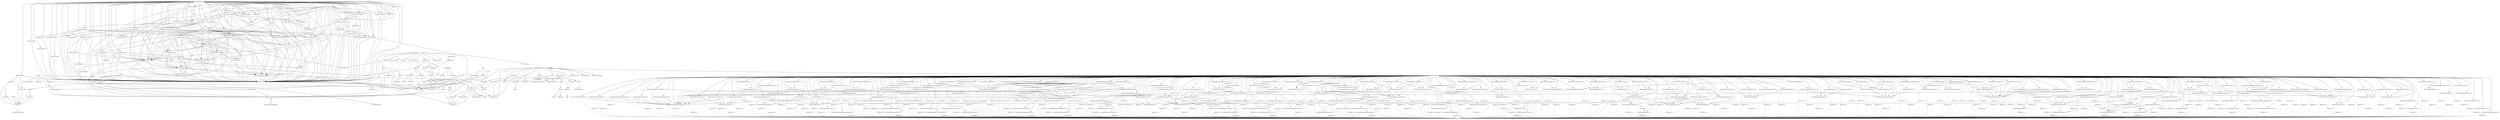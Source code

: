 digraph depends {
    node [shape=plaintext]
"bc" -> "libreadline8"
"busybox" -> "busybox-udhcpc" [style=dotted]
"busybox-syslog" -> "busybox"
"ca-certificates" -> "openssl"
"ca-certificates" -> "openssl-bin"
"dbus-1" -> "dbus-common"
"dbus-1" -> "dbus-tools"
"dbus-1" -> "initscripts-functions" [label="initd-functions"] [style=dashed]
"dbus-1" -> "libdbus-1-3"
"dbus-1" -> "libexpat1"
"dbus-1" -> "libx11-6"
"dbus-common" -> "base-files"
"dbus-common" -> "base-passwd"
"dbus-common" -> "shadow"
"dbus-tools" -> "libdbus-1-3"
"eudev" -> "kmod"
"eudev" -> "libblkid1"
"eudev" -> "libkmod2"
"init-ifupdown" -> "netbase"
"initscripts" -> "initscripts-functions" [label="initd-functions"] [style=dashed]
"initscripts" -> "initscripts-functions" [style=dotted]
"initscripts" -> "init-system-helpers-service"
"kernel-module-adv7511-6.13.1" -> "kernel-6.13.1" [label="kernel-6.13.1"] [style=dashed]
"kernel-module-adv7511-6.13.1" -> "kernel-module-cec-6.13.1"
"kernel-module-adxl34x-6.13.1" -> "kernel-6.13.1" [label="kernel-6.13.1"] [style=dashed]
"kernel-module-adxl34x-i2c-6.13.1" -> "kernel-6.13.1" [label="kernel-6.13.1"] [style=dashed]
"kernel-module-adxl34x-i2c-6.13.1" -> "kernel-module-adxl34x-6.13.1"
"kernel-module-adxl34x-spi-6.13.1" -> "kernel-6.13.1" [label="kernel-6.13.1"] [style=dashed]
"kernel-module-adxl34x-spi-6.13.1" -> "kernel-module-adxl34x-6.13.1"
"kernel-module-aes-arm-6.13.1" -> "kernel-6.13.1" [label="kernel-6.13.1"] [style=dashed]
"kernel-module-aes-arm-6.13.1" -> "kernel-module-aes-generic-6.13.1"
"kernel-module-aes-arm-6.13.1" -> "kernel-module-libaes-6.13.1"
"kernel-module-aes-arm-bs-6.13.1" -> "kernel-6.13.1" [label="kernel-6.13.1"] [style=dashed]
"kernel-module-aes-arm-bs-6.13.1" -> "kernel-module-aes-arm-6.13.1"
"kernel-module-aes-arm-bs-6.13.1" -> "kernel-module-crypto-simd-6.13.1"
"kernel-module-aes-arm-bs-6.13.1" -> "kernel-module-libaes-6.13.1"
"kernel-module-aes-arm-ce-6.13.1" -> "kernel-6.13.1" [label="kernel-6.13.1"] [style=dashed]
"kernel-module-aes-arm-ce-6.13.1" -> "kernel-module-crypto-simd-6.13.1"
"kernel-module-aes-arm-ce-6.13.1" -> "kernel-module-libaes-6.13.1"
"kernel-module-aes-generic-6.13.1" -> "kernel-6.13.1" [label="kernel-6.13.1"] [style=dashed]
"kernel-module-aes-generic-6.13.1" -> "kernel-module-libaes-6.13.1"
"kernel-module-af-alg-6.13.1" -> "kernel-6.13.1" [label="kernel-6.13.1"] [style=dashed]
"kernel-module-ah6-6.13.1" -> "kernel-6.13.1" [label="kernel-6.13.1"] [style=dashed]
"kernel-module-ah6-6.13.1" -> "kernel-module-xfrm-algo-6.13.1"
"kernel-module-algif-aead-6.13.1" -> "kernel-6.13.1" [label="kernel-6.13.1"] [style=dashed]
"kernel-module-algif-aead-6.13.1" -> "kernel-module-af-alg-6.13.1"
"kernel-module-algif-aead-6.13.1" -> "kernel-module-crypto-null-6.13.1"
"kernel-module-algif-hash-6.13.1" -> "kernel-6.13.1" [label="kernel-6.13.1"] [style=dashed]
"kernel-module-algif-hash-6.13.1" -> "kernel-module-af-alg-6.13.1"
"kernel-module-algif-rng-6.13.1" -> "kernel-6.13.1" [label="kernel-6.13.1"] [style=dashed]
"kernel-module-algif-rng-6.13.1" -> "kernel-module-af-alg-6.13.1"
"kernel-module-algif-skcipher-6.13.1" -> "kernel-6.13.1" [label="kernel-6.13.1"] [style=dashed]
"kernel-module-algif-skcipher-6.13.1" -> "kernel-module-af-alg-6.13.1"
"kernel-module-amlogic-gxl-crypto-6.13.1" -> "kernel-6.13.1" [label="kernel-6.13.1"] [style=dashed]
"kernel-module-amlogic-gxl-crypto-6.13.1" -> "kernel-module-crypto-engine-6.13.1"
"kernel-module-atmel-mxt-ts-6.13.1" -> "kernel-6.13.1" [label="kernel-6.13.1"] [style=dashed]
"kernel-module-authenc-6.13.1" -> "kernel-6.13.1" [label="kernel-6.13.1"] [style=dashed]
"kernel-module-authenc-6.13.1" -> "kernel-module-crypto-null-6.13.1"
"kernel-module-authencesn-6.13.1" -> "kernel-6.13.1" [label="kernel-6.13.1"] [style=dashed]
"kernel-module-authencesn-6.13.1" -> "kernel-module-authenc-6.13.1"
"kernel-module-authencesn-6.13.1" -> "kernel-module-crypto-null-6.13.1"
"kernel-module-b53-common-6.13.1" -> "kernel-6.13.1" [label="kernel-6.13.1"] [style=dashed]
"kernel-module-b53-common-6.13.1" -> "kernel-module-dsa-core-6.13.1"
"kernel-module-b53-mdio-6.13.1" -> "kernel-6.13.1" [label="kernel-6.13.1"] [style=dashed]
"kernel-module-b53-mdio-6.13.1" -> "kernel-module-b53-common-6.13.1"
"kernel-module-b53-mdio-6.13.1" -> "kernel-module-dsa-core-6.13.1"
"kernel-module-b53-mmap-6.13.1" -> "kernel-6.13.1" [label="kernel-6.13.1"] [style=dashed]
"kernel-module-b53-mmap-6.13.1" -> "kernel-module-b53-common-6.13.1"
"kernel-module-b53-mmap-6.13.1" -> "kernel-module-dsa-core-6.13.1"
"kernel-module-b53-serdes-6.13.1" -> "kernel-6.13.1" [label="kernel-6.13.1"] [style=dashed]
"kernel-module-b53-spi-6.13.1" -> "kernel-6.13.1" [label="kernel-6.13.1"] [style=dashed]
"kernel-module-b53-spi-6.13.1" -> "kernel-module-b53-common-6.13.1"
"kernel-module-b53-spi-6.13.1" -> "kernel-module-dsa-core-6.13.1"
"kernel-module-b53-srab-6.13.1" -> "kernel-6.13.1" [label="kernel-6.13.1"] [style=dashed]
"kernel-module-b53-srab-6.13.1" -> "kernel-module-b53-common-6.13.1"
"kernel-module-b53-srab-6.13.1" -> "kernel-module-b53-serdes-6.13.1"
"kernel-module-b53-srab-6.13.1" -> "kernel-module-dsa-core-6.13.1"
"kernel-module-bcm7xxx-6.13.1" -> "kernel-6.13.1" [label="kernel-6.13.1"] [style=dashed]
"kernel-module-bcm-sf2-6.13.1" -> "kernel-6.13.1" [label="kernel-6.13.1"] [style=dashed]
"kernel-module-bcm-sf2-6.13.1" -> "kernel-module-b53-common-6.13.1"
"kernel-module-bcm-sf2-6.13.1" -> "kernel-module-dsa-core-6.13.1"
"kernel-module-bluetooth-6.13.1" -> "kernel-6.13.1" [label="kernel-6.13.1"] [style=dashed]
"kernel-module-bluetooth-6.13.1" -> "kernel-module-ecdh-generic-6.13.1"
"kernel-module-bluetooth-6.13.1" -> "kernel-module-libaes-6.13.1"
"kernel-module-bq27xxx-battery-6.13.1" -> "kernel-6.13.1" [label="kernel-6.13.1"] [style=dashed]
"kernel-module-bq27xxx-battery-i2c-6.13.1" -> "kernel-6.13.1" [label="kernel-6.13.1"] [style=dashed]
"kernel-module-bq27xxx-battery-i2c-6.13.1" -> "kernel-module-bq27xxx-battery-6.13.1"
"kernel-module-brcmfmac-6.13.1" -> "kernel-6.13.1" [label="kernel-6.13.1"] [style=dashed]
"kernel-module-brcmfmac-6.13.1" -> "kernel-module-brcmutil-6.13.1"
"kernel-module-brcmfmac-6.13.1" -> "kernel-module-cfg80211-6.13.1"
"kernel-module-brcmfmac-bca-6.13.1" -> "kernel-6.13.1" [label="kernel-6.13.1"] [style=dashed]
"kernel-module-brcmfmac-bca-6.13.1" -> "kernel-module-brcmfmac-6.13.1"
"kernel-module-brcmfmac-cyw-6.13.1" -> "kernel-6.13.1" [label="kernel-6.13.1"] [style=dashed]
"kernel-module-brcmfmac-cyw-6.13.1" -> "kernel-module-brcmfmac-6.13.1"
"kernel-module-brcmfmac-wcc-6.13.1" -> "kernel-6.13.1" [label="kernel-6.13.1"] [style=dashed]
"kernel-module-brcmfmac-wcc-6.13.1" -> "kernel-module-brcmfmac-6.13.1"
"kernel-module-brcmutil-6.13.1" -> "kernel-6.13.1" [label="kernel-6.13.1"] [style=dashed]
"kernel-module-btbcm-6.13.1" -> "kernel-6.13.1" [label="kernel-6.13.1"] [style=dashed]
"kernel-module-btbcm-6.13.1" -> "kernel-module-bluetooth-6.13.1"
"kernel-module-btmrvl-6.13.1" -> "kernel-6.13.1" [label="kernel-6.13.1"] [style=dashed]
"kernel-module-btmrvl-6.13.1" -> "kernel-module-bluetooth-6.13.1"
"kernel-module-btmrvl-sdio-6.13.1" -> "kernel-6.13.1" [label="kernel-6.13.1"] [style=dashed]
"kernel-module-btmrvl-sdio-6.13.1" -> "kernel-module-bluetooth-6.13.1"
"kernel-module-btmrvl-sdio-6.13.1" -> "kernel-module-btmrvl-6.13.1"
"kernel-module-capsule-loader-6.13.1" -> "kernel-6.13.1" [label="kernel-6.13.1"] [style=dashed]
"kernel-module-cbc-6.13.1" -> "kernel-6.13.1" [label="kernel-6.13.1"] [style=dashed]
"kernel-module-c-can-6.13.1" -> "kernel-6.13.1" [label="kernel-6.13.1"] [style=dashed]
"kernel-module-c-can-platform-6.13.1" -> "kernel-6.13.1" [label="kernel-6.13.1"] [style=dashed]
"kernel-module-c-can-platform-6.13.1" -> "kernel-module-c-can-6.13.1"
"kernel-module-ccm-6.13.1" -> "kernel-6.13.1" [label="kernel-6.13.1"] [style=dashed]
"kernel-module-cec-6.13.1" -> "kernel-6.13.1" [label="kernel-6.13.1"] [style=dashed]
"kernel-module-cfg80211-6.13.1" -> "kernel-6.13.1" [label="kernel-6.13.1"] [style=dashed]
"kernel-module-chacha-neon-6.13.1" -> "kernel-6.13.1" [label="kernel-6.13.1"] [style=dashed]
"kernel-module-cm36651-6.13.1" -> "kernel-6.13.1" [label="kernel-6.13.1"] [style=dashed]
"kernel-module-cmac-6.13.1" -> "kernel-6.13.1" [label="kernel-6.13.1"] [style=dashed]
"kernel-module-counter-6.13.1" -> "kernel-6.13.1" [label="kernel-6.13.1"] [style=dashed]
"kernel-module-cppi41-6.13.1" -> "kernel-6.13.1" [label="kernel-6.13.1"] [style=dashed]
"kernel-module-cpufreq-conservative-6.13.1" -> "kernel-6.13.1" [label="kernel-6.13.1"] [style=dashed]
"kernel-module-cpufreq-powersave-6.13.1" -> "kernel-6.13.1" [label="kernel-6.13.1"] [style=dashed]
"kernel-module-cpufreq-userspace-6.13.1" -> "kernel-6.13.1" [label="kernel-6.13.1"] [style=dashed]
"kernel-module-crc32-arm-ce-6.13.1" -> "kernel-6.13.1" [label="kernel-6.13.1"] [style=dashed]
"kernel-module-crc4-6.13.1" -> "kernel-6.13.1" [label="kernel-6.13.1"] [style=dashed]
"kernel-module-crc-ccitt-6.13.1" -> "kernel-6.13.1" [label="kernel-6.13.1"] [style=dashed]
"kernel-module-crc-itu-t-6.13.1" -> "kernel-6.13.1" [label="kernel-6.13.1"] [style=dashed]
"kernel-module-cryptd-6.13.1" -> "kernel-6.13.1" [label="kernel-6.13.1"] [style=dashed]
"kernel-module-crypto-engine-6.13.1" -> "kernel-6.13.1" [label="kernel-6.13.1"] [style=dashed]
"kernel-module-crypto-null-6.13.1" -> "kernel-6.13.1" [label="kernel-6.13.1"] [style=dashed]
"kernel-module-crypto-simd-6.13.1" -> "kernel-6.13.1" [label="kernel-6.13.1"] [style=dashed]
"kernel-module-crypto-simd-6.13.1" -> "kernel-module-cryptd-6.13.1"
"kernel-module-crypto-user-6.13.1" -> "kernel-6.13.1" [label="kernel-6.13.1"] [style=dashed]
"kernel-module-ctr-6.13.1" -> "kernel-6.13.1" [label="kernel-6.13.1"] [style=dashed]
"kernel-module-cyapatp-6.13.1" -> "kernel-6.13.1" [label="kernel-6.13.1"] [style=dashed]
"kernel-module-cyapatp-6.13.1" -> "kernel-module-crc-itu-t-6.13.1"
"kernel-module-des-generic-6.13.1" -> "kernel-6.13.1" [label="kernel-6.13.1"] [style=dashed]
"kernel-module-des-generic-6.13.1" -> "kernel-module-libdes-6.13.1"
"kernel-module-display-connector-6.13.1" -> "kernel-6.13.1" [label="kernel-6.13.1"] [style=dashed]
"kernel-module-drbg-6.13.1" -> "kernel-6.13.1" [label="kernel-6.13.1"] [style=dashed]
"kernel-module-drm-display-helper-6.13.1" -> "kernel-6.13.1" [label="kernel-6.13.1"] [style=dashed]
"kernel-module-dsa-core-6.13.1" -> "kernel-6.13.1" [label="kernel-6.13.1"] [style=dashed]
"kernel-module-ecc-6.13.1" -> "kernel-6.13.1" [label="kernel-6.13.1"] [style=dashed]
"kernel-module-ecdh-generic-6.13.1" -> "kernel-6.13.1" [label="kernel-6.13.1"] [style=dashed]
"kernel-module-ecdh-generic-6.13.1" -> "kernel-module-ecc-6.13.1"
"kernel-module-echainiv-6.13.1" -> "kernel-6.13.1" [label="kernel-6.13.1"] [style=dashed]
"kernel-module-echainiv-6.13.1" -> "kernel-module-geniv-6.13.1"
"kernel-module-edt-ft5x06-6.13.1" -> "kernel-6.13.1" [label="kernel-6.13.1"] [style=dashed]
"kernel-module-efivarfs-6.13.1" -> "kernel-6.13.1" [label="kernel-6.13.1"] [style=dashed]
"kernel-module-ehci-fsl-6.13.1" -> "kernel-6.13.1" [label="kernel-6.13.1"] [style=dashed]
"kernel-module-elants-i2c-6.13.1" -> "kernel-6.13.1" [label="kernel-6.13.1"] [style=dashed]
"kernel-module-esp6-6.13.1" -> "kernel-6.13.1" [label="kernel-6.13.1"] [style=dashed]
"kernel-module-esp6-6.13.1" -> "kernel-module-xfrm-algo-6.13.1"
"kernel-module-ff-memless-6.13.1" -> "kernel-6.13.1" [label="kernel-6.13.1"] [style=dashed]
"kernel-module-flexcan-6.13.1" -> "kernel-6.13.1" [label="kernel-6.13.1"] [style=dashed]
"kernel-module-fsi-core-6.13.1" -> "kernel-6.13.1" [label="kernel-6.13.1"] [style=dashed]
"kernel-module-fsi-core-6.13.1" -> "kernel-module-crc4-6.13.1"
"kernel-module-fsi-master-aspeed-6.13.1" -> "kernel-6.13.1" [label="kernel-6.13.1"] [style=dashed]
"kernel-module-fsi-master-aspeed-6.13.1" -> "kernel-module-fsi-core-6.13.1"
"kernel-module-fsi-master-gpio-6.13.1" -> "kernel-6.13.1" [label="kernel-6.13.1"] [style=dashed]
"kernel-module-fsi-master-gpio-6.13.1" -> "kernel-module-crc4-6.13.1"
"kernel-module-fsi-master-gpio-6.13.1" -> "kernel-module-fsi-core-6.13.1"
"kernel-module-fsi-master-hub-6.13.1" -> "kernel-6.13.1" [label="kernel-6.13.1"] [style=dashed]
"kernel-module-fsi-master-hub-6.13.1" -> "kernel-module-fsi-core-6.13.1"
"kernel-module-fsi-occ-6.13.1" -> "kernel-6.13.1" [label="kernel-6.13.1"] [style=dashed]
"kernel-module-fsi-occ-6.13.1" -> "kernel-module-fsi-sbefifo-6.13.1"
"kernel-module-fsi-sbefifo-6.13.1" -> "kernel-6.13.1" [label="kernel-6.13.1"] [style=dashed]
"kernel-module-fsi-sbefifo-6.13.1" -> "kernel-module-fsi-core-6.13.1"
"kernel-module-fsi-scom-6.13.1" -> "kernel-6.13.1" [label="kernel-6.13.1"] [style=dashed]
"kernel-module-fsi-scom-6.13.1" -> "kernel-module-fsi-core-6.13.1"
"kernel-module-fsl-mph-dr-of-6.13.1" -> "kernel-6.13.1" [label="kernel-6.13.1"] [style=dashed]
"kernel-module-gcm-6.13.1" -> "kernel-6.13.1" [label="kernel-6.13.1"] [style=dashed]
"kernel-module-gcm-6.13.1" -> "kernel-module-crypto-null-6.13.1"
"kernel-module-geniv-6.13.1" -> "kernel-6.13.1" [label="kernel-6.13.1"] [style=dashed]
"kernel-module-geniv-6.13.1" -> "kernel-module-crypto-null-6.13.1"
"kernel-module-g-ether-6.13.1" -> "kernel-6.13.1" [label="kernel-6.13.1"] [style=dashed]
"kernel-module-g-ether-6.13.1" -> "kernel-module-libcomposite-6.13.1"
"kernel-module-g-ether-6.13.1" -> "kernel-module-u-ether-6.13.1"
"kernel-module-g-ether-6.13.1" -> "kernel-module-usb-f-rndis-6.13.1"
"kernel-module-gf128mul-6.13.1" -> "kernel-6.13.1" [label="kernel-6.13.1"] [style=dashed]
"kernel-module-ghash-arm-ce-6.13.1" -> "kernel-6.13.1" [label="kernel-6.13.1"] [style=dashed]
"kernel-module-ghash-arm-ce-6.13.1" -> "kernel-module-cryptd-6.13.1"
"kernel-module-ghash-arm-ce-6.13.1" -> "kernel-module-gf128mul-6.13.1"
"kernel-module-ghash-arm-ce-6.13.1" -> "kernel-module-libaes-6.13.1"
"kernel-module-ghash-generic-6.13.1" -> "kernel-6.13.1" [label="kernel-6.13.1"] [style=dashed]
"kernel-module-ghash-generic-6.13.1" -> "kernel-module-gf128mul-6.13.1"
"kernel-module-governor-passive-6.13.1" -> "kernel-6.13.1" [label="kernel-6.13.1"] [style=dashed]
"kernel-module-gpio-charger-6.13.1" -> "kernel-6.13.1" [label="kernel-6.13.1"] [style=dashed]
"kernel-module-gpio-decoder-6.13.1" -> "kernel-6.13.1" [label="kernel-6.13.1"] [style=dashed]
"kernel-module-hci-6.13.1" -> "kernel-6.13.1" [label="kernel-6.13.1"] [style=dashed]
"kernel-module-hci-6.13.1" -> "kernel-module-nfc-6.13.1"
"kernel-module-hci-uart-6.13.1" -> "kernel-6.13.1" [label="kernel-6.13.1"] [style=dashed]
"kernel-module-hci-uart-6.13.1" -> "kernel-module-bluetooth-6.13.1"
"kernel-module-hci-uart-6.13.1" -> "kernel-module-btbcm-6.13.1"
"kernel-module-hmac-6.13.1" -> "kernel-6.13.1" [label="kernel-6.13.1"] [style=dashed]
"kernel-module-i2c-algo-bit-6.13.1" -> "kernel-6.13.1" [label="kernel-6.13.1"] [style=dashed]
"kernel-module-i2c-arb-gpio-challenge-6.13.1" -> "kernel-6.13.1" [label="kernel-6.13.1"] [style=dashed]
"kernel-module-i2c-emev2-6.13.1" -> "kernel-6.13.1" [label="kernel-6.13.1"] [style=dashed]
"kernel-module-i2c-gpio-6.13.1" -> "kernel-6.13.1" [label="kernel-6.13.1"] [style=dashed]
"kernel-module-i2c-gpio-6.13.1" -> "kernel-module-i2c-algo-bit-6.13.1"
"kernel-module-ina2xx-6.13.1" -> "kernel-6.13.1" [label="kernel-6.13.1"] [style=dashed]
"kernel-module-industrialio-buffer-cb-6.13.1" -> "kernel-6.13.1" [label="kernel-6.13.1"] [style=dashed]
"kernel-module-industrialio-hw-consumer-6.13.1" -> "kernel-6.13.1" [label="kernel-6.13.1"] [style=dashed]
"kernel-module-ip6-tunnel-6.13.1" -> "kernel-6.13.1" [label="kernel-6.13.1"] [style=dashed]
"kernel-module-ip6-tunnel-6.13.1" -> "kernel-module-tunnel6-6.13.1"
"kernel-module-ipcomp6-6.13.1" -> "kernel-6.13.1" [label="kernel-6.13.1"] [style=dashed]
"kernel-module-ipcomp6-6.13.1" -> "kernel-module-xfrm6-tunnel-6.13.1"
"kernel-module-ipcomp6-6.13.1" -> "kernel-module-xfrm-ipcomp-6.13.1"
"kernel-module-jitterentropy-rng-6.13.1" -> "kernel-6.13.1" [label="kernel-6.13.1"] [style=dashed]
"kernel-module-lan78xx-6.13.1" -> "kernel-6.13.1" [label="kernel-6.13.1"] [style=dashed]
"kernel-module-lan966x-serdes-6.13.1" -> "kernel-6.13.1" [label="kernel-6.13.1"] [style=dashed]
"kernel-module-led-class-flash-6.13.1" -> "kernel-6.13.1" [label="kernel-6.13.1"] [style=dashed]
"kernel-module-leds-pca9532-6.13.1" -> "kernel-6.13.1" [label="kernel-6.13.1"] [style=dashed]
"kernel-module-libaes-6.13.1" -> "kernel-6.13.1" [label="kernel-6.13.1"] [style=dashed]
"kernel-module-libarc4-6.13.1" -> "kernel-6.13.1" [label="kernel-6.13.1"] [style=dashed]
"kernel-module-libcomposite-6.13.1" -> "kernel-6.13.1" [label="kernel-6.13.1"] [style=dashed]
"kernel-module-libdes-6.13.1" -> "kernel-6.13.1" [label="kernel-6.13.1"] [style=dashed]
"kernel-module-libsha256-6.13.1" -> "kernel-6.13.1" [label="kernel-6.13.1"] [style=dashed]
"kernel-module-lvds-codec-6.13.1" -> "kernel-6.13.1" [label="kernel-6.13.1"] [style=dashed]
"kernel-module-mac80211-6.13.1" -> "kernel-6.13.1" [label="kernel-6.13.1"] [style=dashed]
"kernel-module-mac80211-6.13.1" -> "kernel-module-cfg80211-6.13.1"
"kernel-module-mac80211-6.13.1" -> "kernel-module-libarc4-6.13.1"
"kernel-module-max17040-battery-6.13.1" -> "kernel-6.13.1" [label="kernel-6.13.1"] [style=dashed]
"kernel-module-max17042-battery-6.13.1" -> "kernel-6.13.1" [label="kernel-6.13.1"] [style=dashed]
"kernel-module-max8952-6.13.1" -> "kernel-6.13.1" [label="kernel-6.13.1"] [style=dashed]
"kernel-module-md5-6.13.1" -> "kernel-6.13.1" [label="kernel-6.13.1"] [style=dashed]
"kernel-module-mdio-i2c-6.13.1" -> "kernel-6.13.1" [label="kernel-6.13.1"] [style=dashed]
"kernel-module-mdio-mscc-miim-6.13.1" -> "kernel-6.13.1" [label="kernel-6.13.1"] [style=dashed]
"kernel-module-microchip-6.13.1" -> "kernel-6.13.1" [label="kernel-6.13.1"] [style=dashed]
"kernel-module-mip6-6.13.1" -> "kernel-6.13.1" [label="kernel-6.13.1"] [style=dashed]
"kernel-module-mms114-6.13.1" -> "kernel-6.13.1" [label="kernel-6.13.1"] [style=dashed]
"kernel-module-musb-dsps-6.13.1" -> "kernel-6.13.1" [label="kernel-6.13.1"] [style=dashed]
"kernel-module-musb-dsps-6.13.1" -> "kernel-module-musb-hdrc-6.13.1"
"kernel-module-musb-hdrc-6.13.1" -> "kernel-6.13.1" [label="kernel-6.13.1"] [style=dashed]
"kernel-module-mwifiex-6.13.1" -> "kernel-6.13.1" [label="kernel-6.13.1"] [style=dashed]
"kernel-module-mwifiex-6.13.1" -> "kernel-module-cfg80211-6.13.1"
"kernel-module-mwifiex-sdio-6.13.1" -> "kernel-6.13.1" [label="kernel-6.13.1"] [style=dashed]
"kernel-module-mwifiex-sdio-6.13.1" -> "kernel-module-mwifiex-6.13.1"
"kernel-module-nci-6.13.1" -> "kernel-6.13.1" [label="kernel-6.13.1"] [style=dashed]
"kernel-module-nci-6.13.1" -> "kernel-module-nfc-6.13.1"
"kernel-module-nci-spi-6.13.1" -> "kernel-6.13.1" [label="kernel-6.13.1"] [style=dashed]
"kernel-module-nci-spi-6.13.1" -> "kernel-module-crc-ccitt-6.13.1"
"kernel-module-nci-uart-6.13.1" -> "kernel-6.13.1" [label="kernel-6.13.1"] [style=dashed]
"kernel-module-nfc-6.13.1" -> "kernel-6.13.1" [label="kernel-6.13.1"] [style=dashed]
"kernel-module-nfc-digital-6.13.1" -> "kernel-6.13.1" [label="kernel-6.13.1"] [style=dashed]
"kernel-module-nfc-digital-6.13.1" -> "kernel-module-crc-ccitt-6.13.1"
"kernel-module-nfc-digital-6.13.1" -> "kernel-module-crc-itu-t-6.13.1"
"kernel-module-nfc-digital-6.13.1" -> "kernel-module-nfc-6.13.1"
"kernel-module-ntc-thermistor-6.13.1" -> "kernel-6.13.1" [label="kernel-6.13.1"] [style=dashed]
"kernel-module-nxp-ptn3460-6.13.1" -> "kernel-6.13.1" [label="kernel-6.13.1"] [style=dashed]
"kernel-module-omap2430-6.13.1" -> "kernel-6.13.1" [label="kernel-6.13.1"] [style=dashed]
"kernel-module-omap2430-6.13.1" -> "kernel-module-musb-hdrc-6.13.1"
"kernel-module-omapdrm-6.13.1" -> "kernel-6.13.1" [label="kernel-6.13.1"] [style=dashed]
"kernel-module-omapdrm-6.13.1" -> "kernel-module-cec-6.13.1"
"kernel-module-omapdrm-6.13.1" -> "kernel-module-drm-display-helper-6.13.1"
"kernel-module-onboard-usb-dev-6.13.1" -> "kernel-6.13.1" [label="kernel-6.13.1"] [style=dashed]
"kernel-module-panel-lvds-6.13.1" -> "kernel-6.13.1" [label="kernel-6.13.1"] [style=dashed]
"kernel-module-parade-ps8622-6.13.1" -> "kernel-6.13.1" [label="kernel-6.13.1"] [style=dashed]
"kernel-module-pci-endpoint-test-6.13.1" -> "kernel-6.13.1" [label="kernel-6.13.1"] [style=dashed]
"kernel-module-pci-epf-test-6.13.1" -> "kernel-6.13.1" [label="kernel-6.13.1"] [style=dashed]
"kernel-module-pci-meson-6.13.1" -> "kernel-6.13.1" [label="kernel-6.13.1"] [style=dashed]
"kernel-module-phy-am335x-6.13.1" -> "kernel-6.13.1" [label="kernel-6.13.1"] [style=dashed]
"kernel-module-phy-am335x-6.13.1" -> "kernel-module-phy-am335x-control-6.13.1"
"kernel-module-phy-am335x-control-6.13.1" -> "kernel-6.13.1" [label="kernel-6.13.1"] [style=dashed]
"kernel-module-phy-cpcap-usb-6.13.1" -> "kernel-6.13.1" [label="kernel-6.13.1"] [style=dashed]
"kernel-module-phy-cpcap-usb-6.13.1" -> "kernel-module-musb-hdrc-6.13.1"
"kernel-module-phy-dm816x-usb-6.13.1" -> "kernel-6.13.1" [label="kernel-6.13.1"] [style=dashed]
"kernel-module-phy-exynos-usb2-6.13.1" -> "kernel-6.13.1" [label="kernel-6.13.1"] [style=dashed]
"kernel-module-phy-twl4030-usb-6.13.1" -> "kernel-6.13.1" [label="kernel-6.13.1"] [style=dashed]
"kernel-module-phy-twl4030-usb-6.13.1" -> "kernel-module-musb-hdrc-6.13.1"
"kernel-module-phy-twl6030-usb-6.13.1" -> "kernel-6.13.1" [label="kernel-6.13.1"] [style=dashed]
"kernel-module-phy-twl6030-usb-6.13.1" -> "kernel-module-musb-hdrc-6.13.1"
"kernel-module-pwm-fan-6.13.1" -> "kernel-6.13.1" [label="kernel-6.13.1"] [style=dashed]
"kernel-module-pwm-tiecap-6.13.1" -> "kernel-6.13.1" [label="kernel-6.13.1"] [style=dashed]
"kernel-module-pwm-tiehrpwm-6.13.1" -> "kernel-6.13.1" [label="kernel-6.13.1"] [style=dashed]
"kernel-module-qrtr-6.13.1" -> "kernel-6.13.1" [label="kernel-6.13.1"] [style=dashed]
"kernel-module-qrtr-smd-6.13.1" -> "kernel-6.13.1" [label="kernel-6.13.1"] [style=dashed]
"kernel-module-qrtr-smd-6.13.1" -> "kernel-module-qrtr-6.13.1"
"kernel-module-qrtr-smd-6.13.1" -> "kernel-module-rpmsg-core-6.13.1"
"kernel-module-qt1070-6.13.1" -> "kernel-6.13.1" [label="kernel-6.13.1"] [style=dashed]
"kernel-module-r8152-6.13.1" -> "kernel-6.13.1" [label="kernel-6.13.1"] [style=dashed]
"kernel-module-r8153-ecm-6.13.1" -> "kernel-6.13.1" [label="kernel-6.13.1"] [style=dashed]
"kernel-module-r8153-ecm-6.13.1" -> "kernel-module-r8152-6.13.1"
"kernel-module-r8a66597-hcd-6.13.1" -> "kernel-6.13.1" [label="kernel-6.13.1"] [style=dashed]
"kernel-module-regmap-spi-6.13.1" -> "kernel-6.13.1" [label="kernel-6.13.1"] [style=dashed]
"kernel-module-reset-ti-syscon-6.13.1" -> "kernel-6.13.1" [label="kernel-6.13.1"] [style=dashed]
"kernel-module-resistive-adc-touch-6.13.1" -> "kernel-6.13.1" [label="kernel-6.13.1"] [style=dashed]
"kernel-module-resistive-adc-touch-6.13.1" -> "kernel-module-industrialio-buffer-cb-6.13.1"
"kernel-module-rpmsg-char-6.13.1" -> "kernel-6.13.1" [label="kernel-6.13.1"] [style=dashed]
"kernel-module-rpmsg-char-6.13.1" -> "kernel-module-rpmsg-core-6.13.1"
"kernel-module-rpmsg-core-6.13.1" -> "kernel-6.13.1" [label="kernel-6.13.1"] [style=dashed]
"kernel-module-rpmsg-ctrl-6.13.1" -> "kernel-6.13.1" [label="kernel-6.13.1"] [style=dashed]
"kernel-module-rpmsg-ctrl-6.13.1" -> "kernel-module-rpmsg-char-6.13.1"
"kernel-module-rpmsg-ctrl-6.13.1" -> "kernel-module-rpmsg-core-6.13.1"
"kernel-module-rpmsg-ns-6.13.1" -> "kernel-6.13.1" [label="kernel-6.13.1"] [style=dashed]
"kernel-module-rpmsg-ns-6.13.1" -> "kernel-module-rpmsg-core-6.13.1"
"kernel-module-rt2800lib-6.13.1" -> "kernel-6.13.1" [label="kernel-6.13.1"] [style=dashed]
"kernel-module-rt2800lib-6.13.1" -> "kernel-module-crc-ccitt-6.13.1"
"kernel-module-rt2800lib-6.13.1" -> "kernel-module-mac80211-6.13.1"
"kernel-module-rt2800lib-6.13.1" -> "kernel-module-rt2x00lib-6.13.1"
"kernel-module-rt2800usb-6.13.1" -> "kernel-6.13.1" [label="kernel-6.13.1"] [style=dashed]
"kernel-module-rt2800usb-6.13.1" -> "kernel-module-mac80211-6.13.1"
"kernel-module-rt2800usb-6.13.1" -> "kernel-module-rt2800lib-6.13.1"
"kernel-module-rt2800usb-6.13.1" -> "kernel-module-rt2x00lib-6.13.1"
"kernel-module-rt2800usb-6.13.1" -> "kernel-module-rt2x00usb-6.13.1"
"kernel-module-rt2x00lib-6.13.1" -> "kernel-6.13.1" [label="kernel-6.13.1"] [style=dashed]
"kernel-module-rt2x00lib-6.13.1" -> "kernel-module-cfg80211-6.13.1"
"kernel-module-rt2x00lib-6.13.1" -> "kernel-module-mac80211-6.13.1"
"kernel-module-rt2x00usb-6.13.1" -> "kernel-6.13.1" [label="kernel-6.13.1"] [style=dashed]
"kernel-module-rt2x00usb-6.13.1" -> "kernel-module-mac80211-6.13.1"
"kernel-module-rt2x00usb-6.13.1" -> "kernel-module-rt2x00lib-6.13.1"
"kernel-module-rtc-bq32k-6.13.1" -> "kernel-6.13.1" [label="kernel-6.13.1"] [style=dashed]
"kernel-module-rtc-efi-6.13.1" -> "kernel-6.13.1" [label="kernel-6.13.1"] [style=dashed]
"kernel-module-rtc-hym8563-6.13.1" -> "kernel-6.13.1" [label="kernel-6.13.1"] [style=dashed]
"kernel-module-rtc-pcf85063-6.13.1" -> "kernel-6.13.1" [label="kernel-6.13.1"] [style=dashed]
"kernel-module-rtc-pcf85363-6.13.1" -> "kernel-6.13.1" [label="kernel-6.13.1"] [style=dashed]
"kernel-module-rtc-rs5c372-6.13.1" -> "kernel-6.13.1" [label="kernel-6.13.1"] [style=dashed]
"kernel-module-rtc-rx8581-6.13.1" -> "kernel-6.13.1" [label="kernel-6.13.1"] [style=dashed]
"kernel-module-rtc-s35390a-6.13.1" -> "kernel-6.13.1" [label="kernel-6.13.1"] [style=dashed]
"kernel-module-s3fwrn5-6.13.1" -> "kernel-6.13.1" [label="kernel-6.13.1"] [style=dashed]
"kernel-module-s3fwrn5-6.13.1" -> "kernel-module-nci-6.13.1"
"kernel-module-s3fwrn5-i2c-6.13.1" -> "kernel-6.13.1" [label="kernel-6.13.1"] [style=dashed]
"kernel-module-s3fwrn5-i2c-6.13.1" -> "kernel-module-s3fwrn5-6.13.1"
"kernel-module-samsung-dsim-6.13.1" -> "kernel-6.13.1" [label="kernel-6.13.1"] [style=dashed]
"kernel-module-samsung-keypad-6.13.1" -> "kernel-6.13.1" [label="kernel-6.13.1"] [style=dashed]
"kernel-module-seqiv-6.13.1" -> "kernel-6.13.1" [label="kernel-6.13.1"] [style=dashed]
"kernel-module-seqiv-6.13.1" -> "kernel-module-geniv-6.13.1"
"kernel-module-sfp-6.13.1" -> "kernel-6.13.1" [label="kernel-6.13.1"] [style=dashed]
"kernel-module-sfp-6.13.1" -> "kernel-module-mdio-i2c-6.13.1"
"kernel-module-sha1-arm-6.13.1" -> "kernel-6.13.1" [label="kernel-6.13.1"] [style=dashed]
"kernel-module-sha1-arm-ce-6.13.1" -> "kernel-6.13.1" [label="kernel-6.13.1"] [style=dashed]
"kernel-module-sha1-arm-ce-6.13.1" -> "kernel-module-sha1-arm-6.13.1"
"kernel-module-sha1-arm-neon-6.13.1" -> "kernel-6.13.1" [label="kernel-6.13.1"] [style=dashed]
"kernel-module-sha1-arm-neon-6.13.1" -> "kernel-module-sha1-arm-6.13.1"
"kernel-module-sha256-arm-6.13.1" -> "kernel-6.13.1" [label="kernel-6.13.1"] [style=dashed]
"kernel-module-sha256-generic-6.13.1" -> "kernel-6.13.1" [label="kernel-6.13.1"] [style=dashed]
"kernel-module-sha256-generic-6.13.1" -> "kernel-module-libsha256-6.13.1"
"kernel-module-sha2-arm-ce-6.13.1" -> "kernel-6.13.1" [label="kernel-6.13.1"] [style=dashed]
"kernel-module-sha2-arm-ce-6.13.1" -> "kernel-module-sha256-arm-6.13.1"
"kernel-module-sha3-generic-6.13.1" -> "kernel-6.13.1" [label="kernel-6.13.1"] [style=dashed]
"kernel-module-sha512-arm-6.13.1" -> "kernel-6.13.1" [label="kernel-6.13.1"] [style=dashed]
"kernel-module-sha512-generic-6.13.1" -> "kernel-6.13.1" [label="kernel-6.13.1"] [style=dashed]
"kernel-module-sii902x-6.13.1" -> "kernel-6.13.1" [label="kernel-6.13.1"] [style=dashed]
"kernel-module-sii9234-6.13.1" -> "kernel-6.13.1" [label="kernel-6.13.1"] [style=dashed]
"kernel-module-simple-bridge-6.13.1" -> "kernel-6.13.1" [label="kernel-6.13.1"] [style=dashed]
"kernel-modules" -> "kernel-module-adv7511-6.13.1"
"kernel-modules" -> "kernel-module-adxl34x-6.13.1"
"kernel-modules" -> "kernel-module-adxl34x-i2c-6.13.1"
"kernel-modules" -> "kernel-module-adxl34x-spi-6.13.1"
"kernel-modules" -> "kernel-module-aes-arm-6.13.1"
"kernel-modules" -> "kernel-module-aes-arm-bs-6.13.1"
"kernel-modules" -> "kernel-module-aes-arm-ce-6.13.1"
"kernel-modules" -> "kernel-module-aes-generic-6.13.1"
"kernel-modules" -> "kernel-module-af-alg-6.13.1"
"kernel-modules" -> "kernel-module-ah6-6.13.1"
"kernel-modules" -> "kernel-module-algif-aead-6.13.1"
"kernel-modules" -> "kernel-module-algif-hash-6.13.1"
"kernel-modules" -> "kernel-module-algif-rng-6.13.1"
"kernel-modules" -> "kernel-module-algif-skcipher-6.13.1"
"kernel-modules" -> "kernel-module-amlogic-gxl-crypto-6.13.1"
"kernel-modules" -> "kernel-module-atmel-mxt-ts-6.13.1"
"kernel-modules" -> "kernel-module-authenc-6.13.1"
"kernel-modules" -> "kernel-module-authencesn-6.13.1"
"kernel-modules" -> "kernel-module-b53-common-6.13.1"
"kernel-modules" -> "kernel-module-b53-mdio-6.13.1"
"kernel-modules" -> "kernel-module-b53-mmap-6.13.1"
"kernel-modules" -> "kernel-module-b53-serdes-6.13.1"
"kernel-modules" -> "kernel-module-b53-spi-6.13.1"
"kernel-modules" -> "kernel-module-b53-srab-6.13.1"
"kernel-modules" -> "kernel-module-bcm7xxx-6.13.1"
"kernel-modules" -> "kernel-module-bcm-sf2-6.13.1"
"kernel-modules" -> "kernel-module-bluetooth-6.13.1"
"kernel-modules" -> "kernel-module-bq27xxx-battery-6.13.1"
"kernel-modules" -> "kernel-module-bq27xxx-battery-i2c-6.13.1"
"kernel-modules" -> "kernel-module-brcmfmac-6.13.1"
"kernel-modules" -> "kernel-module-brcmfmac-bca-6.13.1"
"kernel-modules" -> "kernel-module-brcmfmac-cyw-6.13.1"
"kernel-modules" -> "kernel-module-brcmfmac-wcc-6.13.1"
"kernel-modules" -> "kernel-module-brcmutil-6.13.1"
"kernel-modules" -> "kernel-module-btbcm-6.13.1"
"kernel-modules" -> "kernel-module-btmrvl-6.13.1"
"kernel-modules" -> "kernel-module-btmrvl-sdio-6.13.1"
"kernel-modules" -> "kernel-module-capsule-loader-6.13.1"
"kernel-modules" -> "kernel-module-cbc-6.13.1"
"kernel-modules" -> "kernel-module-c-can-6.13.1"
"kernel-modules" -> "kernel-module-c-can-platform-6.13.1"
"kernel-modules" -> "kernel-module-ccm-6.13.1"
"kernel-modules" -> "kernel-module-cec-6.13.1"
"kernel-modules" -> "kernel-module-cfg80211-6.13.1"
"kernel-modules" -> "kernel-module-chacha-neon-6.13.1"
"kernel-modules" -> "kernel-module-cm36651-6.13.1"
"kernel-modules" -> "kernel-module-cmac-6.13.1"
"kernel-modules" -> "kernel-module-counter-6.13.1"
"kernel-modules" -> "kernel-module-cppi41-6.13.1"
"kernel-modules" -> "kernel-module-cpufreq-conservative-6.13.1"
"kernel-modules" -> "kernel-module-cpufreq-powersave-6.13.1"
"kernel-modules" -> "kernel-module-cpufreq-userspace-6.13.1"
"kernel-modules" -> "kernel-module-crc32-arm-ce-6.13.1"
"kernel-modules" -> "kernel-module-crc4-6.13.1"
"kernel-modules" -> "kernel-module-crc-ccitt-6.13.1"
"kernel-modules" -> "kernel-module-crc-itu-t-6.13.1"
"kernel-modules" -> "kernel-module-cryptd-6.13.1"
"kernel-modules" -> "kernel-module-crypto-engine-6.13.1"
"kernel-modules" -> "kernel-module-crypto-null-6.13.1"
"kernel-modules" -> "kernel-module-crypto-simd-6.13.1"
"kernel-modules" -> "kernel-module-crypto-user-6.13.1"
"kernel-modules" -> "kernel-module-ctr-6.13.1"
"kernel-modules" -> "kernel-module-cyapatp-6.13.1"
"kernel-modules" -> "kernel-module-des-generic-6.13.1"
"kernel-modules" -> "kernel-module-display-connector-6.13.1"
"kernel-modules" -> "kernel-module-drbg-6.13.1"
"kernel-modules" -> "kernel-module-drm-display-helper-6.13.1"
"kernel-modules" -> "kernel-module-dsa-core-6.13.1"
"kernel-modules" -> "kernel-module-ecc-6.13.1"
"kernel-modules" -> "kernel-module-ecdh-generic-6.13.1"
"kernel-modules" -> "kernel-module-echainiv-6.13.1"
"kernel-modules" -> "kernel-module-edt-ft5x06-6.13.1"
"kernel-modules" -> "kernel-module-efivarfs-6.13.1"
"kernel-modules" -> "kernel-module-ehci-fsl-6.13.1"
"kernel-modules" -> "kernel-module-elants-i2c-6.13.1"
"kernel-modules" -> "kernel-module-esp6-6.13.1"
"kernel-modules" -> "kernel-module-ff-memless-6.13.1"
"kernel-modules" -> "kernel-module-flexcan-6.13.1"
"kernel-modules" -> "kernel-module-fsi-core-6.13.1"
"kernel-modules" -> "kernel-module-fsi-master-aspeed-6.13.1"
"kernel-modules" -> "kernel-module-fsi-master-gpio-6.13.1"
"kernel-modules" -> "kernel-module-fsi-master-hub-6.13.1"
"kernel-modules" -> "kernel-module-fsi-occ-6.13.1"
"kernel-modules" -> "kernel-module-fsi-sbefifo-6.13.1"
"kernel-modules" -> "kernel-module-fsi-scom-6.13.1"
"kernel-modules" -> "kernel-module-fsl-mph-dr-of-6.13.1"
"kernel-modules" -> "kernel-module-gcm-6.13.1"
"kernel-modules" -> "kernel-module-geniv-6.13.1"
"kernel-modules" -> "kernel-module-g-ether-6.13.1"
"kernel-modules" -> "kernel-module-gf128mul-6.13.1"
"kernel-modules" -> "kernel-module-ghash-arm-ce-6.13.1"
"kernel-modules" -> "kernel-module-ghash-generic-6.13.1"
"kernel-modules" -> "kernel-module-governor-passive-6.13.1"
"kernel-modules" -> "kernel-module-gpio-charger-6.13.1"
"kernel-modules" -> "kernel-module-gpio-decoder-6.13.1"
"kernel-modules" -> "kernel-module-hci-6.13.1"
"kernel-modules" -> "kernel-module-hci-uart-6.13.1"
"kernel-modules" -> "kernel-module-hmac-6.13.1"
"kernel-modules" -> "kernel-module-i2c-algo-bit-6.13.1"
"kernel-modules" -> "kernel-module-i2c-arb-gpio-challenge-6.13.1"
"kernel-modules" -> "kernel-module-i2c-emev2-6.13.1"
"kernel-modules" -> "kernel-module-i2c-gpio-6.13.1"
"kernel-modules" -> "kernel-module-ina2xx-6.13.1"
"kernel-modules" -> "kernel-module-industrialio-buffer-cb-6.13.1"
"kernel-modules" -> "kernel-module-industrialio-hw-consumer-6.13.1"
"kernel-modules" -> "kernel-module-ip6-tunnel-6.13.1"
"kernel-modules" -> "kernel-module-ipcomp6-6.13.1"
"kernel-modules" -> "kernel-module-jitterentropy-rng-6.13.1"
"kernel-modules" -> "kernel-module-lan78xx-6.13.1"
"kernel-modules" -> "kernel-module-lan966x-serdes-6.13.1"
"kernel-modules" -> "kernel-module-led-class-flash-6.13.1"
"kernel-modules" -> "kernel-module-leds-pca9532-6.13.1"
"kernel-modules" -> "kernel-module-libaes-6.13.1"
"kernel-modules" -> "kernel-module-libarc4-6.13.1"
"kernel-modules" -> "kernel-module-libcomposite-6.13.1"
"kernel-modules" -> "kernel-module-libdes-6.13.1"
"kernel-modules" -> "kernel-module-libsha256-6.13.1"
"kernel-modules" -> "kernel-module-lvds-codec-6.13.1"
"kernel-modules" -> "kernel-module-mac80211-6.13.1"
"kernel-modules" -> "kernel-module-max17040-battery-6.13.1"
"kernel-modules" -> "kernel-module-max17042-battery-6.13.1"
"kernel-modules" -> "kernel-module-max8952-6.13.1"
"kernel-modules" -> "kernel-module-md5-6.13.1"
"kernel-modules" -> "kernel-module-mdio-i2c-6.13.1"
"kernel-modules" -> "kernel-module-mdio-mscc-miim-6.13.1"
"kernel-modules" -> "kernel-module-microchip-6.13.1"
"kernel-modules" -> "kernel-module-mip6-6.13.1"
"kernel-modules" -> "kernel-module-mms114-6.13.1"
"kernel-modules" -> "kernel-module-musb-dsps-6.13.1"
"kernel-modules" -> "kernel-module-musb-hdrc-6.13.1"
"kernel-modules" -> "kernel-module-mwifiex-6.13.1"
"kernel-modules" -> "kernel-module-mwifiex-sdio-6.13.1"
"kernel-modules" -> "kernel-module-nci-6.13.1"
"kernel-modules" -> "kernel-module-nci-spi-6.13.1"
"kernel-modules" -> "kernel-module-nci-uart-6.13.1"
"kernel-modules" -> "kernel-module-nfc-6.13.1"
"kernel-modules" -> "kernel-module-nfc-digital-6.13.1"
"kernel-modules" -> "kernel-module-ntc-thermistor-6.13.1"
"kernel-modules" -> "kernel-module-nxp-ptn3460-6.13.1"
"kernel-modules" -> "kernel-module-omap2430-6.13.1"
"kernel-modules" -> "kernel-module-omapdrm-6.13.1"
"kernel-modules" -> "kernel-module-onboard-usb-dev-6.13.1"
"kernel-modules" -> "kernel-module-panel-lvds-6.13.1"
"kernel-modules" -> "kernel-module-parade-ps8622-6.13.1"
"kernel-modules" -> "kernel-module-pci-endpoint-test-6.13.1"
"kernel-modules" -> "kernel-module-pci-epf-test-6.13.1"
"kernel-modules" -> "kernel-module-pci-meson-6.13.1"
"kernel-modules" -> "kernel-module-phy-am335x-6.13.1"
"kernel-modules" -> "kernel-module-phy-am335x-control-6.13.1"
"kernel-modules" -> "kernel-module-phy-cpcap-usb-6.13.1"
"kernel-modules" -> "kernel-module-phy-dm816x-usb-6.13.1"
"kernel-modules" -> "kernel-module-phy-exynos-usb2-6.13.1"
"kernel-modules" -> "kernel-module-phy-twl4030-usb-6.13.1"
"kernel-modules" -> "kernel-module-phy-twl6030-usb-6.13.1"
"kernel-modules" -> "kernel-module-pwm-fan-6.13.1"
"kernel-modules" -> "kernel-module-pwm-tiecap-6.13.1"
"kernel-modules" -> "kernel-module-pwm-tiehrpwm-6.13.1"
"kernel-modules" -> "kernel-module-qrtr-6.13.1"
"kernel-modules" -> "kernel-module-qrtr-smd-6.13.1"
"kernel-modules" -> "kernel-module-qt1070-6.13.1"
"kernel-modules" -> "kernel-module-r8152-6.13.1"
"kernel-modules" -> "kernel-module-r8153-ecm-6.13.1"
"kernel-modules" -> "kernel-module-r8a66597-hcd-6.13.1"
"kernel-modules" -> "kernel-module-regmap-spi-6.13.1"
"kernel-modules" -> "kernel-module-reset-ti-syscon-6.13.1"
"kernel-modules" -> "kernel-module-resistive-adc-touch-6.13.1"
"kernel-modules" -> "kernel-module-rpmsg-char-6.13.1"
"kernel-modules" -> "kernel-module-rpmsg-core-6.13.1"
"kernel-modules" -> "kernel-module-rpmsg-ctrl-6.13.1"
"kernel-modules" -> "kernel-module-rpmsg-ns-6.13.1"
"kernel-modules" -> "kernel-module-rt2800lib-6.13.1"
"kernel-modules" -> "kernel-module-rt2800usb-6.13.1"
"kernel-modules" -> "kernel-module-rt2x00lib-6.13.1"
"kernel-modules" -> "kernel-module-rt2x00usb-6.13.1"
"kernel-modules" -> "kernel-module-rtc-bq32k-6.13.1"
"kernel-modules" -> "kernel-module-rtc-efi-6.13.1"
"kernel-modules" -> "kernel-module-rtc-hym8563-6.13.1"
"kernel-modules" -> "kernel-module-rtc-pcf85063-6.13.1"
"kernel-modules" -> "kernel-module-rtc-pcf85363-6.13.1"
"kernel-modules" -> "kernel-module-rtc-rs5c372-6.13.1"
"kernel-modules" -> "kernel-module-rtc-rx8581-6.13.1"
"kernel-modules" -> "kernel-module-rtc-s35390a-6.13.1"
"kernel-modules" -> "kernel-module-s3fwrn5-6.13.1"
"kernel-modules" -> "kernel-module-s3fwrn5-i2c-6.13.1"
"kernel-modules" -> "kernel-module-samsung-dsim-6.13.1"
"kernel-modules" -> "kernel-module-samsung-keypad-6.13.1"
"kernel-modules" -> "kernel-module-seqiv-6.13.1"
"kernel-modules" -> "kernel-module-sfp-6.13.1"
"kernel-modules" -> "kernel-module-sha1-arm-6.13.1"
"kernel-modules" -> "kernel-module-sha1-arm-ce-6.13.1"
"kernel-modules" -> "kernel-module-sha1-arm-neon-6.13.1"
"kernel-modules" -> "kernel-module-sha256-arm-6.13.1"
"kernel-modules" -> "kernel-module-sha256-generic-6.13.1"
"kernel-modules" -> "kernel-module-sha2-arm-ce-6.13.1"
"kernel-modules" -> "kernel-module-sha3-generic-6.13.1"
"kernel-modules" -> "kernel-module-sha512-arm-6.13.1"
"kernel-modules" -> "kernel-module-sha512-generic-6.13.1"
"kernel-modules" -> "kernel-module-sii902x-6.13.1"
"kernel-modules" -> "kernel-module-sii9234-6.13.1"
"kernel-modules" -> "kernel-module-simple-bridge-6.13.1"
"kernel-modules" -> "kernel-module-smb347-charger-6.13.1"
"kernel-modules" -> "kernel-module-spi-gpio-6.13.1"
"kernel-modules" -> "kernel-module-st1232-6.13.1"
"kernel-modules" -> "kernel-module-st-accel-6.13.1"
"kernel-modules" -> "kernel-module-st-accel-i2c-6.13.1"
"kernel-modules" -> "kernel-module-st-gyro-6.13.1"
"kernel-modules" -> "kernel-module-st-gyro-i2c-6.13.1"
"kernel-modules" -> "kernel-module-st-gyro-spi-6.13.1"
"kernel-modules" -> "kernel-module-st-sensors-6.13.1"
"kernel-modules" -> "kernel-module-st-sensors-i2c-6.13.1"
"kernel-modules" -> "kernel-module-st-sensors-spi-6.13.1"
"kernel-modules" -> "kernel-module-stusb160x-6.13.1"
"kernel-modules" -> "kernel-module-tag-brcm-6.13.1"
"kernel-modules" -> "kernel-module-tag-none-6.13.1"
"kernel-modules" -> "kernel-module-tag-rzn1-a5psw-6.13.1"
"kernel-modules" -> "kernel-module-tc358764-6.13.1"
"kernel-modules" -> "kernel-module-tc358768-6.13.1"
"kernel-modules" -> "kernel-module-tda998x-6.13.1"
"kernel-modules" -> "kernel-module-thermal-generic-adc-6.13.1"
"kernel-modules" -> "kernel-module-ti-tfp410-6.13.1"
"kernel-modules" -> "kernel-module-ti-tpd12s015-6.13.1"
"kernel-modules" -> "kernel-module-tm2-touchkey-6.13.1"
"kernel-modules" -> "kernel-module-tpm-6.13.1"
"kernel-modules" -> "kernel-module-tpm-i2c-infineon-6.13.1"
"kernel-modules" -> "kernel-module-tunnel6-6.13.1"
"kernel-modules" -> "kernel-module-tusb6010-6.13.1"
"kernel-modules" -> "kernel-module-typec-6.13.1"
"kernel-modules" -> "kernel-module-typec-ucsi-6.13.1"
"kernel-modules" -> "kernel-module-uas-6.13.1"
"kernel-modules" -> "kernel-module-ucsi-stm32g0-6.13.1"
"kernel-modules" -> "kernel-module-u-ether-6.13.1"
"kernel-modules" -> "kernel-module-usb-f-acm-6.13.1"
"kernel-modules" -> "kernel-module-usb-f-ecm-6.13.1"
"kernel-modules" -> "kernel-module-usb-f-ecm-subset-6.13.1"
"kernel-modules" -> "kernel-module-usb-f-eem-6.13.1"
"kernel-modules" -> "kernel-module-usb-f-fs-6.13.1"
"kernel-modules" -> "kernel-module-usb-f-hid-6.13.1"
"kernel-modules" -> "kernel-module-usb-f-mass-storage-6.13.1"
"kernel-modules" -> "kernel-module-usb-f-ncm-6.13.1"
"kernel-modules" -> "kernel-module-usb-f-obex-6.13.1"
"kernel-modules" -> "kernel-module-usb-f-printer-6.13.1"
"kernel-modules" -> "kernel-module-usb-f-rndis-6.13.1"
"kernel-modules" -> "kernel-module-usb-f-serial-6.13.1"
"kernel-modules" -> "kernel-module-usb-f-ss-lb-6.13.1"
"kernel-modules" -> "kernel-module-u-serial-6.13.1"
"kernel-modules" -> "kernel-module-vf610-adc-6.13.1"
"kernel-modules" -> "kernel-module-virtio-rpmsg-bus-6.13.1"
"kernel-modules" -> "kernel-module-wcn36xx-6.13.1"
"kernel-modules" -> "kernel-module-xfrm6-tunnel-6.13.1"
"kernel-modules" -> "kernel-module-xfrm-algo-6.13.1"
"kernel-modules" -> "kernel-module-xfrm-ipcomp-6.13.1"
"kernel-modules" -> "kernel-module-xts-6.13.1"
"kernel-module-smb347-charger-6.13.1" -> "kernel-6.13.1" [label="kernel-6.13.1"] [style=dashed]
"kernel-module-spi-gpio-6.13.1" -> "kernel-6.13.1" [label="kernel-6.13.1"] [style=dashed]
"kernel-module-st1232-6.13.1" -> "kernel-6.13.1" [label="kernel-6.13.1"] [style=dashed]
"kernel-module-st-accel-6.13.1" -> "kernel-6.13.1" [label="kernel-6.13.1"] [style=dashed]
"kernel-module-st-accel-6.13.1" -> "kernel-module-st-sensors-6.13.1"
"kernel-module-st-accel-i2c-6.13.1" -> "kernel-6.13.1" [label="kernel-6.13.1"] [style=dashed]
"kernel-module-st-accel-i2c-6.13.1" -> "kernel-module-st-accel-6.13.1"
"kernel-module-st-accel-i2c-6.13.1" -> "kernel-module-st-sensors-6.13.1"
"kernel-module-st-accel-i2c-6.13.1" -> "kernel-module-st-sensors-i2c-6.13.1"
"kernel-module-st-gyro-6.13.1" -> "kernel-6.13.1" [label="kernel-6.13.1"] [style=dashed]
"kernel-module-st-gyro-6.13.1" -> "kernel-module-st-sensors-6.13.1"
"kernel-module-st-gyro-i2c-6.13.1" -> "kernel-6.13.1" [label="kernel-6.13.1"] [style=dashed]
"kernel-module-st-gyro-i2c-6.13.1" -> "kernel-module-st-gyro-6.13.1"
"kernel-module-st-gyro-i2c-6.13.1" -> "kernel-module-st-sensors-6.13.1"
"kernel-module-st-gyro-i2c-6.13.1" -> "kernel-module-st-sensors-i2c-6.13.1"
"kernel-module-st-gyro-spi-6.13.1" -> "kernel-6.13.1" [label="kernel-6.13.1"] [style=dashed]
"kernel-module-st-gyro-spi-6.13.1" -> "kernel-module-st-gyro-6.13.1"
"kernel-module-st-gyro-spi-6.13.1" -> "kernel-module-st-sensors-6.13.1"
"kernel-module-st-gyro-spi-6.13.1" -> "kernel-module-st-sensors-spi-6.13.1"
"kernel-module-st-sensors-6.13.1" -> "kernel-6.13.1" [label="kernel-6.13.1"] [style=dashed]
"kernel-module-st-sensors-i2c-6.13.1" -> "kernel-6.13.1" [label="kernel-6.13.1"] [style=dashed]
"kernel-module-st-sensors-spi-6.13.1" -> "kernel-6.13.1" [label="kernel-6.13.1"] [style=dashed]
"kernel-module-st-sensors-spi-6.13.1" -> "kernel-module-regmap-spi-6.13.1"
"kernel-module-stusb160x-6.13.1" -> "kernel-6.13.1" [label="kernel-6.13.1"] [style=dashed]
"kernel-module-stusb160x-6.13.1" -> "kernel-module-typec-6.13.1"
"kernel-module-tag-brcm-6.13.1" -> "kernel-6.13.1" [label="kernel-6.13.1"] [style=dashed]
"kernel-module-tag-brcm-6.13.1" -> "kernel-module-dsa-core-6.13.1"
"kernel-module-tag-none-6.13.1" -> "kernel-6.13.1" [label="kernel-6.13.1"] [style=dashed]
"kernel-module-tag-none-6.13.1" -> "kernel-module-dsa-core-6.13.1"
"kernel-module-tag-rzn1-a5psw-6.13.1" -> "kernel-6.13.1" [label="kernel-6.13.1"] [style=dashed]
"kernel-module-tag-rzn1-a5psw-6.13.1" -> "kernel-module-dsa-core-6.13.1"
"kernel-module-tc358764-6.13.1" -> "kernel-6.13.1" [label="kernel-6.13.1"] [style=dashed]
"kernel-module-tc358768-6.13.1" -> "kernel-6.13.1" [label="kernel-6.13.1"] [style=dashed]
"kernel-module-tda998x-6.13.1" -> "kernel-6.13.1" [label="kernel-6.13.1"] [style=dashed]
"kernel-module-thermal-generic-adc-6.13.1" -> "kernel-6.13.1" [label="kernel-6.13.1"] [style=dashed]
"kernel-module-ti-tfp410-6.13.1" -> "kernel-6.13.1" [label="kernel-6.13.1"] [style=dashed]
"kernel-module-ti-tpd12s015-6.13.1" -> "kernel-6.13.1" [label="kernel-6.13.1"] [style=dashed]
"kernel-module-tm2-touchkey-6.13.1" -> "kernel-6.13.1" [label="kernel-6.13.1"] [style=dashed]
"kernel-module-tpm-6.13.1" -> "kernel-6.13.1" [label="kernel-6.13.1"] [style=dashed]
"kernel-module-tpm-i2c-infineon-6.13.1" -> "kernel-6.13.1" [label="kernel-6.13.1"] [style=dashed]
"kernel-module-tpm-i2c-infineon-6.13.1" -> "kernel-module-tpm-6.13.1"
"kernel-module-tunnel6-6.13.1" -> "kernel-6.13.1" [label="kernel-6.13.1"] [style=dashed]
"kernel-module-tusb6010-6.13.1" -> "kernel-6.13.1" [label="kernel-6.13.1"] [style=dashed]
"kernel-module-tusb6010-6.13.1" -> "kernel-module-musb-hdrc-6.13.1"
"kernel-module-typec-6.13.1" -> "kernel-6.13.1" [label="kernel-6.13.1"] [style=dashed]
"kernel-module-typec-ucsi-6.13.1" -> "kernel-6.13.1" [label="kernel-6.13.1"] [style=dashed]
"kernel-module-typec-ucsi-6.13.1" -> "kernel-module-typec-6.13.1"
"kernel-module-uas-6.13.1" -> "kernel-6.13.1" [label="kernel-6.13.1"] [style=dashed]
"kernel-module-ucsi-stm32g0-6.13.1" -> "kernel-6.13.1" [label="kernel-6.13.1"] [style=dashed]
"kernel-module-ucsi-stm32g0-6.13.1" -> "kernel-module-typec-ucsi-6.13.1"
"kernel-module-u-ether-6.13.1" -> "kernel-6.13.1" [label="kernel-6.13.1"] [style=dashed]
"kernel-module-u-ether-6.13.1" -> "kernel-module-libcomposite-6.13.1"
"kernel-module-usb-f-acm-6.13.1" -> "kernel-6.13.1" [label="kernel-6.13.1"] [style=dashed]
"kernel-module-usb-f-acm-6.13.1" -> "kernel-module-libcomposite-6.13.1"
"kernel-module-usb-f-acm-6.13.1" -> "kernel-module-u-serial-6.13.1"
"kernel-module-usb-f-ecm-6.13.1" -> "kernel-6.13.1" [label="kernel-6.13.1"] [style=dashed]
"kernel-module-usb-f-ecm-6.13.1" -> "kernel-module-libcomposite-6.13.1"
"kernel-module-usb-f-ecm-6.13.1" -> "kernel-module-u-ether-6.13.1"
"kernel-module-usb-f-ecm-subset-6.13.1" -> "kernel-6.13.1" [label="kernel-6.13.1"] [style=dashed]
"kernel-module-usb-f-ecm-subset-6.13.1" -> "kernel-module-libcomposite-6.13.1"
"kernel-module-usb-f-ecm-subset-6.13.1" -> "kernel-module-u-ether-6.13.1"
"kernel-module-usb-f-eem-6.13.1" -> "kernel-6.13.1" [label="kernel-6.13.1"] [style=dashed]
"kernel-module-usb-f-eem-6.13.1" -> "kernel-module-libcomposite-6.13.1"
"kernel-module-usb-f-eem-6.13.1" -> "kernel-module-u-ether-6.13.1"
"kernel-module-usb-f-fs-6.13.1" -> "kernel-6.13.1" [label="kernel-6.13.1"] [style=dashed]
"kernel-module-usb-f-fs-6.13.1" -> "kernel-module-libcomposite-6.13.1"
"kernel-module-usb-f-hid-6.13.1" -> "kernel-6.13.1" [label="kernel-6.13.1"] [style=dashed]
"kernel-module-usb-f-hid-6.13.1" -> "kernel-module-libcomposite-6.13.1"
"kernel-module-usb-f-mass-storage-6.13.1" -> "kernel-6.13.1" [label="kernel-6.13.1"] [style=dashed]
"kernel-module-usb-f-mass-storage-6.13.1" -> "kernel-module-libcomposite-6.13.1"
"kernel-module-usb-f-ncm-6.13.1" -> "kernel-6.13.1" [label="kernel-6.13.1"] [style=dashed]
"kernel-module-usb-f-ncm-6.13.1" -> "kernel-module-libcomposite-6.13.1"
"kernel-module-usb-f-ncm-6.13.1" -> "kernel-module-u-ether-6.13.1"
"kernel-module-usb-f-obex-6.13.1" -> "kernel-6.13.1" [label="kernel-6.13.1"] [style=dashed]
"kernel-module-usb-f-obex-6.13.1" -> "kernel-module-libcomposite-6.13.1"
"kernel-module-usb-f-obex-6.13.1" -> "kernel-module-u-serial-6.13.1"
"kernel-module-usb-f-printer-6.13.1" -> "kernel-6.13.1" [label="kernel-6.13.1"] [style=dashed]
"kernel-module-usb-f-printer-6.13.1" -> "kernel-module-libcomposite-6.13.1"
"kernel-module-usb-f-rndis-6.13.1" -> "kernel-6.13.1" [label="kernel-6.13.1"] [style=dashed]
"kernel-module-usb-f-rndis-6.13.1" -> "kernel-module-libcomposite-6.13.1"
"kernel-module-usb-f-rndis-6.13.1" -> "kernel-module-u-ether-6.13.1"
"kernel-module-usb-f-serial-6.13.1" -> "kernel-6.13.1" [label="kernel-6.13.1"] [style=dashed]
"kernel-module-usb-f-serial-6.13.1" -> "kernel-module-libcomposite-6.13.1"
"kernel-module-usb-f-serial-6.13.1" -> "kernel-module-u-serial-6.13.1"
"kernel-module-usb-f-ss-lb-6.13.1" -> "kernel-6.13.1" [label="kernel-6.13.1"] [style=dashed]
"kernel-module-usb-f-ss-lb-6.13.1" -> "kernel-module-libcomposite-6.13.1"
"kernel-module-u-serial-6.13.1" -> "kernel-6.13.1" [label="kernel-6.13.1"] [style=dashed]
"kernel-module-vf610-adc-6.13.1" -> "kernel-6.13.1" [label="kernel-6.13.1"] [style=dashed]
"kernel-module-virtio-rpmsg-bus-6.13.1" -> "kernel-6.13.1" [label="kernel-6.13.1"] [style=dashed]
"kernel-module-virtio-rpmsg-bus-6.13.1" -> "kernel-module-rpmsg-core-6.13.1"
"kernel-module-virtio-rpmsg-bus-6.13.1" -> "kernel-module-rpmsg-ns-6.13.1"
"kernel-module-wcn36xx-6.13.1" -> "kernel-6.13.1" [label="kernel-6.13.1"] [style=dashed]
"kernel-module-wcn36xx-6.13.1" -> "kernel-module-cfg80211-6.13.1"
"kernel-module-wcn36xx-6.13.1" -> "kernel-module-mac80211-6.13.1"
"kernel-module-wcn36xx-6.13.1" -> "kernel-module-rpmsg-core-6.13.1"
"kernel-module-xfrm6-tunnel-6.13.1" -> "kernel-6.13.1" [label="kernel-6.13.1"] [style=dashed]
"kernel-module-xfrm6-tunnel-6.13.1" -> "kernel-module-tunnel6-6.13.1"
"kernel-module-xfrm-algo-6.13.1" -> "kernel-6.13.1" [label="kernel-6.13.1"] [style=dashed]
"kernel-module-xfrm-ipcomp-6.13.1" -> "kernel-6.13.1" [label="kernel-6.13.1"] [style=dashed]
"kernel-module-xfrm-ipcomp-6.13.1" -> "kernel-module-xfrm-algo-6.13.1"
"kernel-module-xts-6.13.1" -> "kernel-6.13.1" [label="kernel-6.13.1"] [style=dashed]
"kmod" -> "libcrypto3"
"kmod" -> "liblzma5"
"kmod" -> "libz1"
"libacl1" -> "libattr1"
"libarchive" -> "libacl1"
"libarchive" -> "libbz2-1"
"libarchive" -> "liblzma5"
"libarchive" -> "libz1"
"libarchive" -> "libzstd1"
"libcrypto3" -> "openssl-conf" [style=dotted]
"libcrypto3" -> "openssl-ossl-module-legacy" [style=dotted]
"libcurl4" -> "ca-certificates" [style=dotted]
"libcurl4" -> "libcrypto3"
"libcurl4" -> "libidn2-0"
"libcurl4" -> "libnghttp2-14"
"libcurl4" -> "libssl3"
"libcurl4" -> "libz1"
"libdbus-1-3" -> "dbus" [style=dotted]
"libedit0" -> "libncurses5"
"libedit0" -> "libtinfo5"
"libfdisk1" -> "libblkid1"
"libfdisk1" -> "libuuid1"
"libgdbm-compat4" -> "libgdbm6"
"libglib-2.0-0" -> "libffi8"
"libglib-2.0-0" -> "libmount1"
"libglib-2.0-0" -> "libpcre2"
"libglib-2.0-0" -> "libz1"
"libglib-2.0-0" -> "shared-mime-info" [style=dotted]
"libidn2-0" -> "libunistring5"
"libjson-glib-1.0-0" -> "libglib-2.0-0"
"libkmod2" -> "libcrypto3"
"libkmod2" -> "liblzma5"
"libkmod2" -> "libz1"
"libmount1" -> "libblkid1"
"libncurses5" -> "libtinfo5"
"libncursesw5" -> "libtinfo5"
"libnl-genl-3-200" -> "libnl-3-200"
"libnsl3" -> "libtirpc3"
"libopkg1" -> "libarchive"
"libopkg1" -> "libsolv1"
"libpanelw5" -> "libncursesw5"
"libpanelw5" -> "libtinfo5"
"libreadline8" -> "libtinfo5"
"libssl3" -> "libcrypto3"
"libtinfo5" -> "ncurses-terminfo-base" [style=dotted]
"libubootenv0" -> "libyaml-0-2"
"libubootenv0" -> "libz1"
"libubootenv-bin" -> "libubootenv0"
"libx11-6" -> "libxcb1"
"libxcb1" -> "libxau6"
"libxcb1" -> "libxdmcp6"
"libxml2" -> "libz1"
"openssh-keygen" -> "libcrypto3"
"openssh" -> "openssh-keygen"
"openssh" -> "openssh-scp"
"openssh" -> "openssh-sftp-server"
"openssh" -> "openssh-ssh"
"openssh" -> "openssh-sshd"
"openssh-sshd" -> "base-files"
"openssh-sshd" -> "base-passwd"
"openssh-sshd" -> "libcrypt2"
"openssh-sshd" -> "libcrypto3"
"openssh-sshd" -> "libz1"
"openssh-sshd" -> "openssh-keygen"
"openssh-sshd" -> "shadow"
"openssh-ssh" -> "libcrypto3"
"openssh-ssh" -> "libz1"
"openssl-bin" -> "libcrypto3"
"openssl-bin" -> "libssl3"
"openssl-bin" -> "openssl-conf"
"openssl-ossl-module-legacy" -> "libcrypto3"
"opkg" -> "libarchive"
"opkg" -> "libopkg1"
"opkg" -> "opkg-arch-config"
"packagegroup-core-boot" -> "base-files"
"packagegroup-core-boot" -> "base-passwd"
"packagegroup-core-boot" -> "busybox"
"packagegroup-core-boot" -> "busybox-hwclock"
"packagegroup-core-boot" -> "busybox-syslog" [style=dotted]
"packagegroup-core-boot" -> "eudev" [label="udev"] [style=dashed]
"packagegroup-core-boot" -> "init-ifupdown" [style=dotted]
"packagegroup-core-boot" -> "initscripts"
"packagegroup-core-boot" -> "kernel-devicetree"
"packagegroup-core-boot" -> "kernel-modules"
"packagegroup-core-boot" -> "modutils-initscripts"
"packagegroup-core-boot" -> "netbase"
"packagegroup-core-boot" -> "sysvinit"
"python3-2to3" -> "python3-core"
"python3-asyncio" -> "python3-core"
"python3-asyncio" -> "python3-io"
"python3-asyncio" -> "python3-logging"
"python3-asyncio" -> "python3-netclient"
"python3-asyncio" -> "python3-numbers"
"python3-asyncio" -> "python3-stringold"
"python3-audio" -> "python3-core"
"python3-codecs" -> "python3-core"
"python3-compile" -> "python3-core"
"python3-compression" -> "python3-core"
"python3-core" -> "libbz2-1"
"python3-core" -> "libedit0"
"python3-core" -> "liblzma5"
"python3-core" -> "libpython3.12-1.0"
"python3-core" -> "libz1"
"python3-crypt" -> "ca-certificates" [style=dotted]
"python3-crypt" -> "libcrypt2"
"python3-crypt" -> "libcrypto3"
"python3-crypt" -> "openssl" [style=dotted]
"python3-crypt" -> "python3-core"
"python3-crypt" -> "python3-math"
"python3-crypt" -> "python3-stringold"
"python3-ctypes" -> "ldconfig"
"python3-ctypes" -> "libffi8"
"python3-ctypes" -> "python3-core"
"python3-ctypes" -> "python3-crypt"
"python3-ctypes" -> "python3-io"
"python3-ctypes" -> "python3-math"
"python3-curses" -> "libncursesw5"
"python3-curses" -> "libpanelw5"
"python3-curses" -> "libtinfo5"
"python3-curses" -> "python3-core"
"python3-datetime" -> "python3-core"
"python3-db" -> "libgdbm-compat4"
"python3-db" -> "python3-core"
"python3-debugger" -> "python3-core"
"python3-debugger" -> "python3-pprint"
"python3-debugger" -> "python3-shell"
"python3-debugger" -> "python3-stringold"
"python3-difflib" -> "python3-core"
"python3-doctest" -> "python3-core"
"python3-doctest" -> "python3-debugger"
"python3-doctest" -> "python3-difflib"
"python3-doctest" -> "python3-pprint"
"python3-doctest" -> "python3-shell"
"python3-doctest" -> "python3-stringold"
"python3-doctest" -> "python3-unittest"
"python3-email" -> "python3-core"
"python3-email" -> "python3-crypt"
"python3-email" -> "python3-datetime"
"python3-email" -> "python3-io"
"python3-email" -> "python3-math"
"python3-email" -> "python3-mime"
"python3-email" -> "python3-netclient"
"python3-email" -> "python3-stringold"
"python3-ensurepip" -> "python3-core"
"python3-fcntl" -> "python3-core"
"python3-gdbm" -> "libgdbm6"
"python3-gdbm" -> "python3-core"
"python3-html" -> "python3-core"
"python3-idle" -> "python3-core"
"python3-image" -> "python3-core"
"python3-io" -> "libcrypto3"
"python3-io" -> "libssl3"
"python3-io" -> "python3-core"
"python3-io" -> "python3-crypt"
"python3-io" -> "python3-math"
"python3-io" -> "python3-netclient"
"python3-io" -> "python3-shell"
"python3-json" -> "python3-core"
"python3-logging" -> "python3-core"
"python3-logging" -> "python3-io"
"python3-logging" -> "python3-netserver"
"python3-logging" -> "python3-pickle"
"python3-logging" -> "python3-stringold"
"python3-logging" -> "python3-threading"
"python3-mailbox" -> "python3-core"
"python3-mailbox" -> "python3-crypt"
"python3-mailbox" -> "python3-datetime"
"python3-mailbox" -> "python3-email"
"python3-mailbox" -> "python3-io"
"python3-mailbox" -> "python3-math"
"python3-mailbox" -> "python3-mime"
"python3-mailbox" -> "python3-netclient"
"python3-mailbox" -> "python3-stringold"
"python3-math" -> "python3-core"
"python3-math" -> "python3-crypt"
"python3-mime" -> "python3-core"
"python3-misc" -> "python3-audio"
"python3-misc" -> "python3-codecs"
"python3-misc" -> "python3-core"
"python3-misc" -> "python3-email"
"python3-misc" -> "python3-numbers"
"python3-misc" -> "python3-pickle"
"python3-misc" -> "python3-pydoc"
"python3-mmap" -> "python3-core"
"python3-modules" -> "python3-2to3"
"python3-modules" -> "python3-asyncio"
"python3-modules" -> "python3-audio"
"python3-modules" -> "python3-codecs"
"python3-modules" -> "python3-compile"
"python3-modules" -> "python3-compression"
"python3-modules" -> "python3-core"
"python3-modules" -> "python3-crypt"
"python3-modules" -> "python3-ctypes"
"python3-modules" -> "python3-curses"
"python3-modules" -> "python3-datetime"
"python3-modules" -> "python3-db"
"python3-modules" -> "python3-debugger"
"python3-modules" -> "python3-difflib"
"python3-modules" -> "python3-doctest"
"python3-modules" -> "python3-email"
"python3-modules" -> "python3-ensurepip"
"python3-modules" -> "python3-fcntl"
"python3-modules" -> "python3-gdbm"
"python3-modules" -> "python3-html"
"python3-modules" -> "python3-idle"
"python3-modules" -> "python3-image"
"python3-modules" -> "python3-io"
"python3-modules" -> "python3-json"
"python3-modules" -> "python3-logging"
"python3-modules" -> "python3-mailbox"
"python3-modules" -> "python3-math"
"python3-modules" -> "python3-mime"
"python3-modules" -> "python3-misc"
"python3-modules" -> "python3-mmap"
"python3-modules" -> "python3-multiprocessing"
"python3-modules" -> "python3-netclient"
"python3-modules" -> "python3-netserver"
"python3-modules" -> "python3-numbers"
"python3-modules" -> "python3-pickle"
"python3-modules" -> "python3-pkgutil"
"python3-modules" -> "python3-plistlib"
"python3-modules" -> "python3-pprint"
"python3-modules" -> "python3-profile"
"python3-modules" -> "python3-pydoc"
"python3-modules" -> "python3-resource"
"python3-modules" -> "python3-shell"
"python3-modules" -> "python3-sqlite3"
"python3-modules" -> "python3-statistics"
"python3-modules" -> "python3-stringold"
"python3-modules" -> "python3-syslog"
"python3-modules" -> "python3-terminal"
"python3-modules" -> "python3-threading"
"python3-modules" -> "python3-tkinter"
"python3-modules" -> "python3-tomllib"
"python3-modules" -> "python3-unittest"
"python3-modules" -> "python3-unixadmin"
"python3-modules" -> "python3-venv"
"python3-modules" -> "python3-xml"
"python3-modules" -> "python3-xmlrpc"
"python3-modules" -> "python3-zoneinfo"
"python3-multiprocessing" -> "python3-core"
"python3-multiprocessing" -> "python3-crypt"
"python3-multiprocessing" -> "python3-ctypes"
"python3-multiprocessing" -> "python3-io"
"python3-multiprocessing" -> "python3-math"
"python3-multiprocessing" -> "python3-mmap"
"python3-multiprocessing" -> "python3-netclient"
"python3-multiprocessing" -> "python3-pickle"
"python3-multiprocessing" -> "python3-threading"
"python3-netclient" -> "libuuid1"
"python3-netclient" -> "python3-core"
"python3-netclient" -> "python3-crypt"
"python3-netclient" -> "python3-datetime"
"python3-netclient" -> "python3-email"
"python3-netclient" -> "python3-io"
"python3-netclient" -> "python3-math"
"python3-netclient" -> "python3-mime"
"python3-netclient" -> "python3-stringold"
"python3-netserver" -> "python3-core"
"python3-netserver" -> "python3-crypt"
"python3-netserver" -> "python3-datetime"
"python3-netserver" -> "python3-email"
"python3-netserver" -> "python3-html"
"python3-netserver" -> "python3-io"
"python3-netserver" -> "python3-math"
"python3-netserver" -> "python3-mime"
"python3-netserver" -> "python3-netclient"
"python3-netserver" -> "python3-stringold"
"python3-numbers" -> "python3-core"
"python3-pickle" -> "python3-core"
"python3-pip" -> "python3-compile"
"python3-pip" -> "python3-core"
"python3-pip" -> "python3-html"
"python3-pip" -> "python3-image"
"python3-pip" -> "python3-io"
"python3-pip" -> "python3-json"
"python3-pip" -> "python3-multiprocessing"
"python3-pip" -> "python3-netserver"
"python3-pip" -> "python3-pickle"
"python3-pip" -> "python3-setuptools"
"python3-pip" -> "python3-unixadmin"
"python3-pip" -> "python3-xmlrpc"
"python3-pkg-resources" -> "python3-compression"
"python3-pkg-resources" -> "python3-email"
"python3-pkg-resources" -> "python3-plistlib"
"python3-pkg-resources" -> "python3-pprint"
"python3-pkgutil" -> "python3-core"
"python3-plistlib" -> "python3-core"
"python3-plistlib" -> "python3-datetime"
"python3-plistlib" -> "python3-xml"
"python3-pprint" -> "python3-core"
"python3-profile" -> "python3-core"
"python3-pydoc" -> "python3-core"
"python3-pydoc" -> "python3-io"
"python3-resource" -> "python3-core"
"python3-setuptools" -> "python3-compile"
"python3-setuptools" -> "python3-compression"
"python3-setuptools" -> "python3-core"
"python3-setuptools" -> "python3-ctypes"
"python3-setuptools" -> "python3-email"
"python3-setuptools" -> "python3-html"
"python3-setuptools" -> "python3-json"
"python3-setuptools" -> "python3-netserver"
"python3-setuptools" -> "python3-numbers"
"python3-setuptools" -> "python3-pickle"
"python3-setuptools" -> "python3-pkg-resources"
"python3-setuptools" -> "python3-pkgutil"
"python3-setuptools" -> "python3-plistlib"
"python3-setuptools" -> "python3-shell"
"python3-setuptools" -> "python3-stringold"
"python3-setuptools" -> "python3-threading"
"python3-setuptools" -> "python3-unittest"
"python3-setuptools" -> "python3-xml"
"python3-shell" -> "python3-core"
"python3-shell" -> "python3-stringold"
"python3-sqlite3" -> "libsqlite3-0"
"python3-sqlite3" -> "python3-core"
"python3-sqlite3" -> "python3-datetime"
"python3-statistics" -> "python3-core"
"python3-statistics" -> "python3-crypt"
"python3-statistics" -> "python3-math"
"python3-statistics" -> "python3-numbers"
"python3-stringold" -> "python3-core"
"python3-syslog" -> "python3-core"
"python3-terminal" -> "python3-core"
"python3-terminal" -> "python3-io"
"python3-threading" -> "python3-core"
"python3-tkinter" -> "python3-core"
"python3-tomllib" -> "python3-core"
"python3-unittest" -> "python3-asyncio"
"python3-unittest" -> "python3-core"
"python3-unittest" -> "python3-difflib"
"python3-unittest" -> "python3-io"
"python3-unittest" -> "python3-logging"
"python3-unittest" -> "python3-netclient"
"python3-unittest" -> "python3-numbers"
"python3-unittest" -> "python3-pprint"
"python3-unittest" -> "python3-stringold"
"python3-unixadmin" -> "libnsl3"
"python3-unixadmin" -> "libtirpc3"
"python3-unixadmin" -> "python3-core"
"python3-unixadmin" -> "python3-io"
"python3-venv" -> "python3-core"
"python3-venv" -> "python3-logging"
"python3-venv" -> "python3-stringold"
"python3-xml" -> "libexpat1"
"python3-xml" -> "python3-core"
"python3-xmlrpc" -> "python3-compression"
"python3-xmlrpc" -> "python3-core"
"python3-xmlrpc" -> "python3-crypt"
"python3-xmlrpc" -> "python3-datetime"
"python3-xmlrpc" -> "python3-email"
"python3-xmlrpc" -> "python3-html"
"python3-xmlrpc" -> "python3-io"
"python3-xmlrpc" -> "python3-math"
"python3-xmlrpc" -> "python3-mime"
"python3-xmlrpc" -> "python3-netclient"
"python3-xmlrpc" -> "python3-netserver"
"python3-xmlrpc" -> "python3-numbers"
"python3-xmlrpc" -> "python3-pydoc"
"python3-xmlrpc" -> "python3-stringold"
"python3-xmlrpc" -> "python3-xml"
"python3-zoneinfo" -> "python3-core"
"python3-zoneinfo" -> "python3-datetime"
"rauc" -> "libcrypto3"
"rauc" -> "libcurl4"
"rauc" -> "libfdisk1"
"rauc" -> "libglib-2.0-0"
"rauc" -> "libjson-glib-1.0-0"
"rauc" -> "libnl-3-200"
"rauc" -> "libnl-genl-3-200"
"rauc" -> "libubootenv-bin" [label="u-boot-fw-utils"] [style=dashed]
"rauc" -> "rauc-mark-good" [style=dotted]
"rauc" -> "rauc-service"
"rauc-service" -> "dbus-1" [label="dbus"] [style=dashed]
"rauc" -> "squashfs-tools" [style=dotted]
"rauc" -> "u-boot-env"
"rauc" -> "virtual-rauc-conf" [style=dotted]
"shadow-base" -> "libcrypt2"
"shadow" -> "base-passwd"
"shadow" -> "libattr1"
"shadow" -> "libcrypt2"
"shadow" -> "shadow-base"
"shadow" -> "shadow-securetty"
"shadow" -> "util-linux-sulogin"
"shared-mime-info" -> "libglib-2.0-0"
"shared-mime-info" -> "libstdc++6"
"shared-mime-info" -> "libxml2"
"squashfs-tools" -> "liblzma5"
"squashfs-tools" -> "liblzo2-2"
"squashfs-tools" -> "libz1"
"squashfs-tools" -> "libzstd1"
"squashfs-tools" -> "lz4"
"sysvinit" -> "base-passwd"
"sysvinit" -> "initscripts-functions" [label="initd-functions"] [style=dashed]
"sysvinit-inittab" -> "ttyrun"
"sysvinit" -> "sysvinit-inittab"
"sysvinit" -> "sysvinit-pidof"
"util-linux-lsblk" -> "libblkid1"
"util-linux-lsblk" -> "libmount1"
"util-linux-lsblk" -> "libsmartcols1"
"util-linux-sulogin" -> "libcrypt2"
"vim-tiny" -> "libtinfo5"
}

